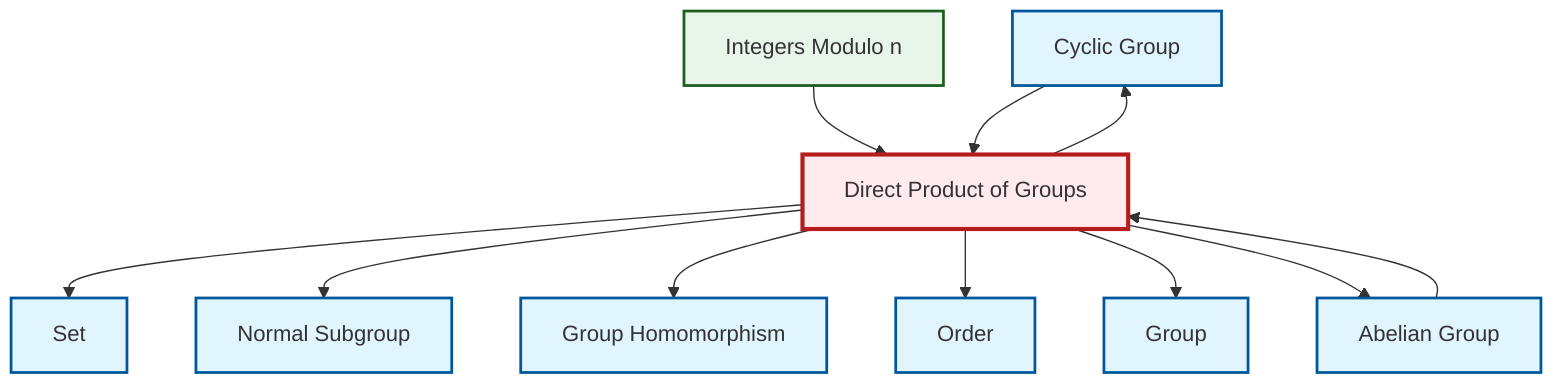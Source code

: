 graph TD
    classDef definition fill:#e1f5fe,stroke:#01579b,stroke-width:2px
    classDef theorem fill:#f3e5f5,stroke:#4a148c,stroke-width:2px
    classDef axiom fill:#fff3e0,stroke:#e65100,stroke-width:2px
    classDef example fill:#e8f5e9,stroke:#1b5e20,stroke-width:2px
    classDef current fill:#ffebee,stroke:#b71c1c,stroke-width:3px
    def-group["Group"]:::definition
    def-cyclic-group["Cyclic Group"]:::definition
    def-homomorphism["Group Homomorphism"]:::definition
    def-abelian-group["Abelian Group"]:::definition
    ex-quotient-integers-mod-n["Integers Modulo n"]:::example
    def-direct-product["Direct Product of Groups"]:::definition
    def-order["Order"]:::definition
    def-normal-subgroup["Normal Subgroup"]:::definition
    def-set["Set"]:::definition
    def-direct-product --> def-cyclic-group
    def-direct-product --> def-set
    def-abelian-group --> def-direct-product
    def-direct-product --> def-normal-subgroup
    def-direct-product --> def-homomorphism
    ex-quotient-integers-mod-n --> def-direct-product
    def-cyclic-group --> def-direct-product
    def-direct-product --> def-order
    def-direct-product --> def-group
    def-direct-product --> def-abelian-group
    class def-direct-product current